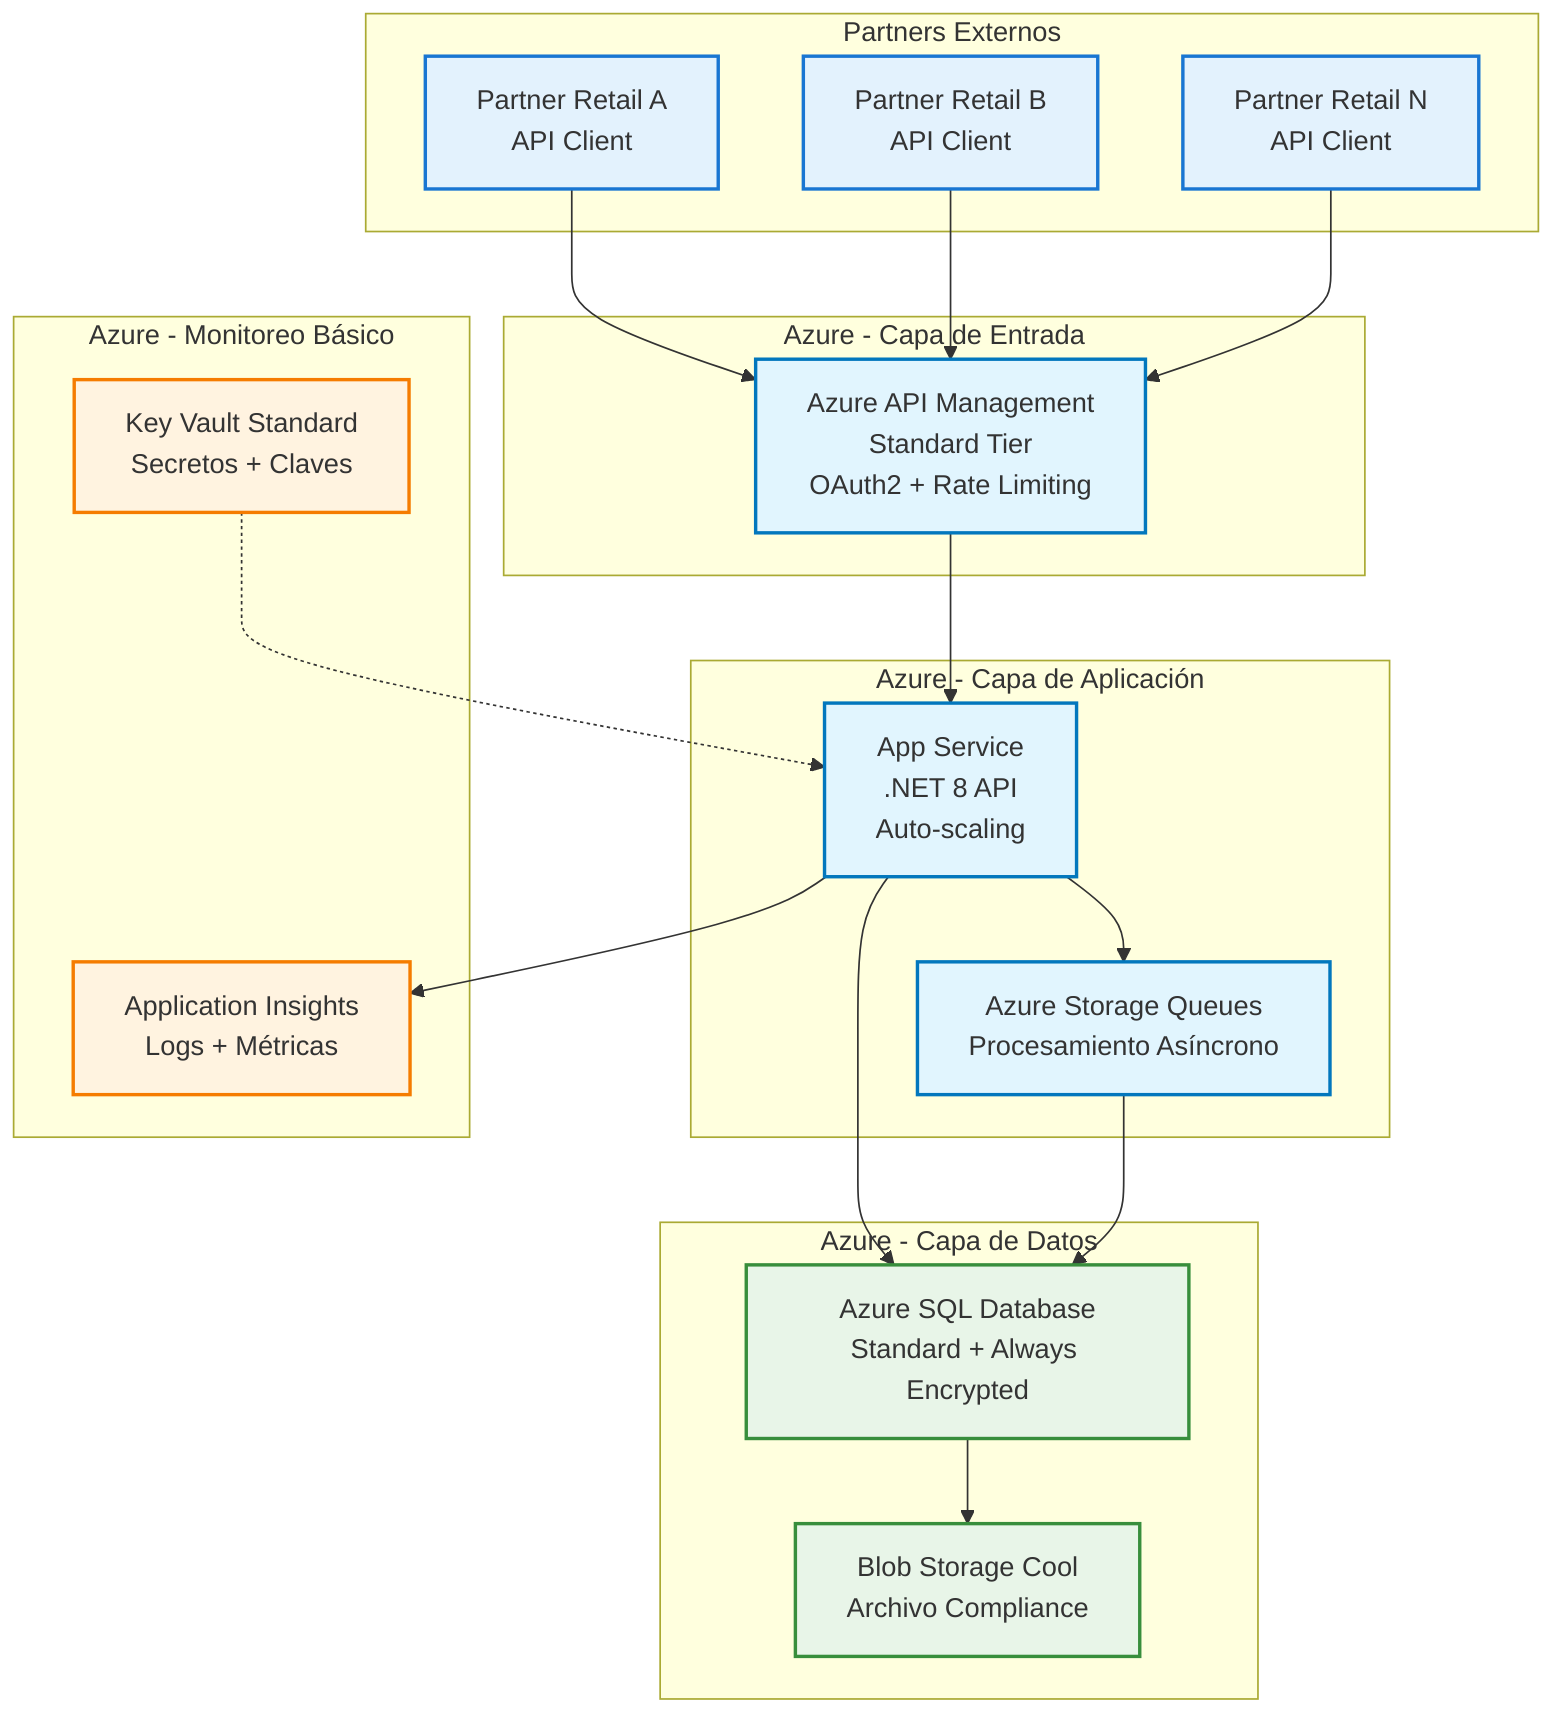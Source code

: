 graph TB
    subgraph "Partners Externos"
        P1[Partner Retail A<br/>API Client]
        P2[Partner Retail B<br/>API Client]  
        P3[Partner Retail N<br/>API Client]
    end
    
    subgraph "Azure - Capa de Entrada"
        APIM[Azure API Management<br/>Standard Tier<br/>OAuth2 + Rate Limiting]
    end
    
    subgraph "Azure - Capa de Aplicación"
        APP[App Service<br/>.NET 8 API<br/>Auto-scaling]
        QUEUE[Azure Storage Queues<br/>Procesamiento Asíncrono]
    end
    
    subgraph "Azure - Capa de Datos"
        SQL[Azure SQL Database<br/>Standard + Always Encrypted]
        BLOB[Blob Storage Cool<br/>Archivo Compliance]
    end
    
    subgraph "Azure - Monitoreo Básico"
        AI[Application Insights<br/>Logs + Métricas]
        KV[Key Vault Standard<br/>Secretos + Claves]
    end
    
    P1 --> APIM
    P2 --> APIM
    P3 --> APIM
    
    APIM --> APP
    APP --> QUEUE
    APP --> SQL
    
    QUEUE --> SQL
    SQL --> BLOB
    
    APP --> AI
    KV -.-> APP
    
    classDef partnerStyle fill:#e3f2fd,stroke:#1976d2,stroke-width:2px
    classDef azureStyle fill:#e1f5fe,stroke:#0277bd,stroke-width:2px  
    classDef dataStyle fill:#e8f5e8,stroke:#388e3c,stroke-width:2px
    classDef monitorStyle fill:#fff3e0,stroke:#f57c00,stroke-width:2px
    
    class P1,P2,P3 partnerStyle
    class APIM,APP,QUEUE azureStyle
    class SQL,BLOB dataStyle
    class AI,KV monitorStyle